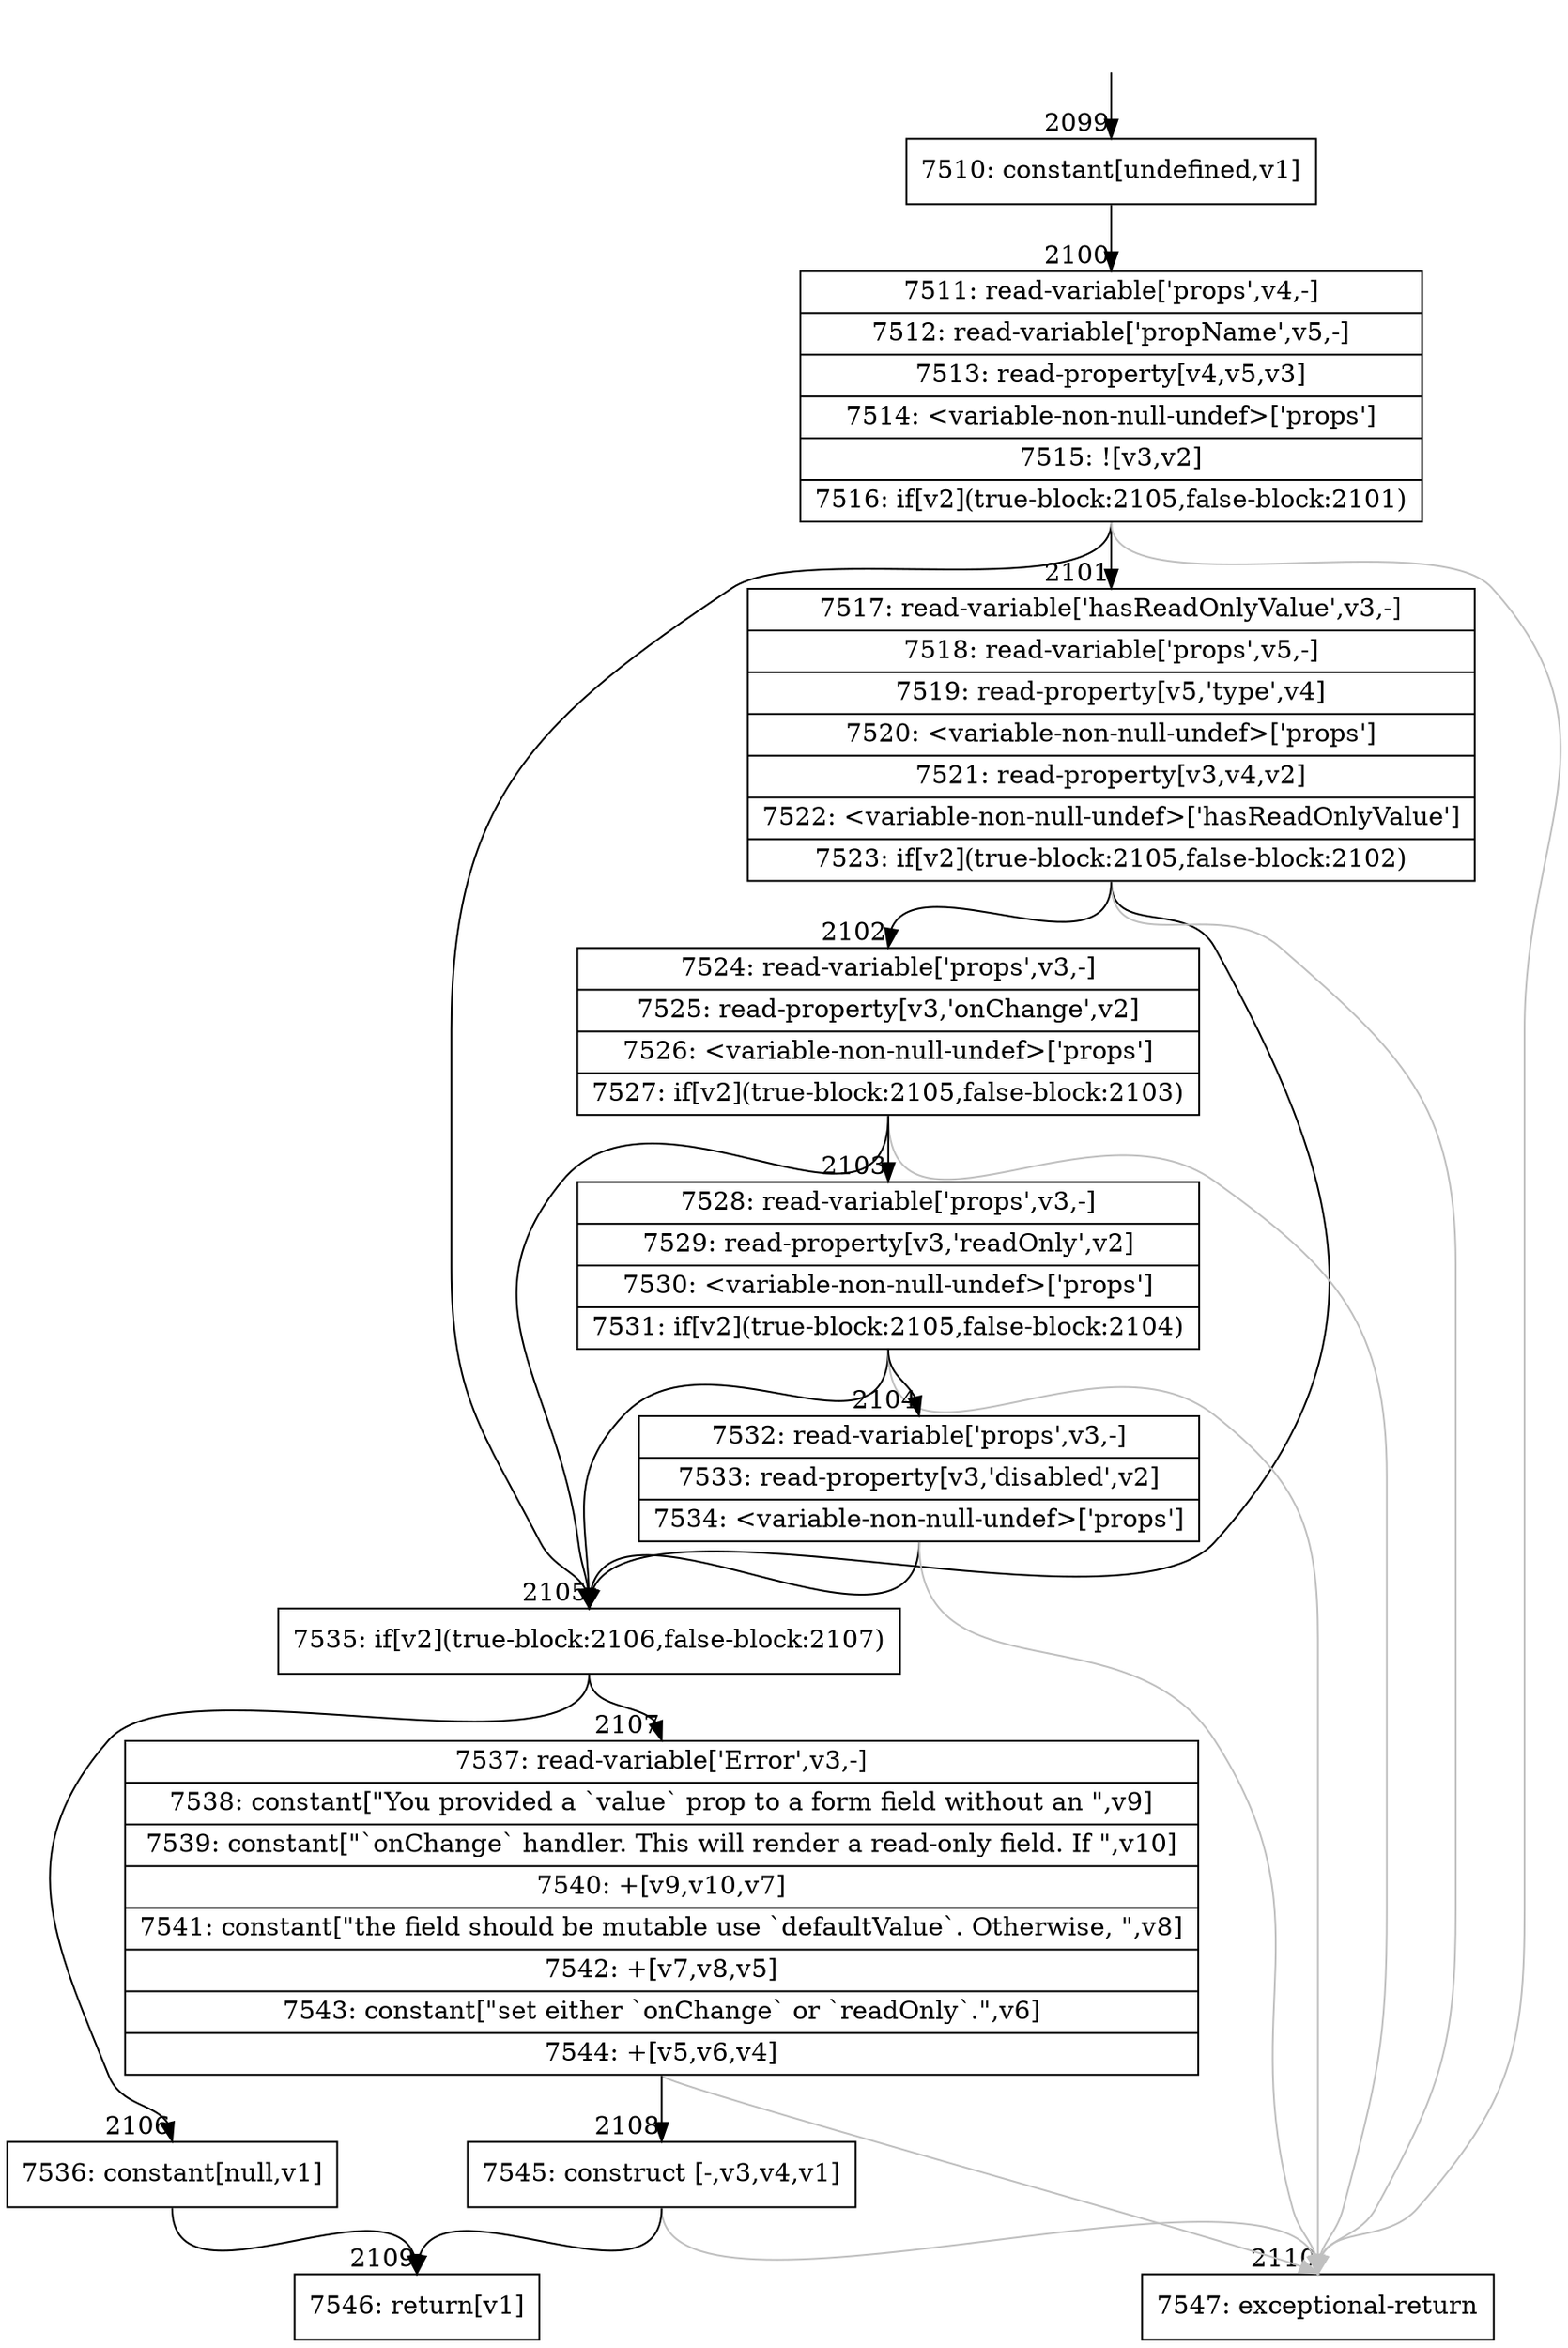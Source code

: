 digraph {
rankdir="TD"
BB_entry148[shape=none,label=""];
BB_entry148 -> BB2099 [tailport=s, headport=n, headlabel="    2099"]
BB2099 [shape=record label="{7510: constant[undefined,v1]}" ] 
BB2099 -> BB2100 [tailport=s, headport=n, headlabel="      2100"]
BB2100 [shape=record label="{7511: read-variable['props',v4,-]|7512: read-variable['propName',v5,-]|7513: read-property[v4,v5,v3]|7514: \<variable-non-null-undef\>['props']|7515: ![v3,v2]|7516: if[v2](true-block:2105,false-block:2101)}" ] 
BB2100 -> BB2105 [tailport=s, headport=n, headlabel="      2105"]
BB2100 -> BB2101 [tailport=s, headport=n, headlabel="      2101"]
BB2100 -> BB2110 [tailport=s, headport=n, color=gray, headlabel="      2110"]
BB2101 [shape=record label="{7517: read-variable['hasReadOnlyValue',v3,-]|7518: read-variable['props',v5,-]|7519: read-property[v5,'type',v4]|7520: \<variable-non-null-undef\>['props']|7521: read-property[v3,v4,v2]|7522: \<variable-non-null-undef\>['hasReadOnlyValue']|7523: if[v2](true-block:2105,false-block:2102)}" ] 
BB2101 -> BB2105 [tailport=s, headport=n]
BB2101 -> BB2102 [tailport=s, headport=n, headlabel="      2102"]
BB2101 -> BB2110 [tailport=s, headport=n, color=gray]
BB2102 [shape=record label="{7524: read-variable['props',v3,-]|7525: read-property[v3,'onChange',v2]|7526: \<variable-non-null-undef\>['props']|7527: if[v2](true-block:2105,false-block:2103)}" ] 
BB2102 -> BB2105 [tailport=s, headport=n]
BB2102 -> BB2103 [tailport=s, headport=n, headlabel="      2103"]
BB2102 -> BB2110 [tailport=s, headport=n, color=gray]
BB2103 [shape=record label="{7528: read-variable['props',v3,-]|7529: read-property[v3,'readOnly',v2]|7530: \<variable-non-null-undef\>['props']|7531: if[v2](true-block:2105,false-block:2104)}" ] 
BB2103 -> BB2105 [tailport=s, headport=n]
BB2103 -> BB2104 [tailport=s, headport=n, headlabel="      2104"]
BB2103 -> BB2110 [tailport=s, headport=n, color=gray]
BB2104 [shape=record label="{7532: read-variable['props',v3,-]|7533: read-property[v3,'disabled',v2]|7534: \<variable-non-null-undef\>['props']}" ] 
BB2104 -> BB2105 [tailport=s, headport=n]
BB2104 -> BB2110 [tailport=s, headport=n, color=gray]
BB2105 [shape=record label="{7535: if[v2](true-block:2106,false-block:2107)}" ] 
BB2105 -> BB2106 [tailport=s, headport=n, headlabel="      2106"]
BB2105 -> BB2107 [tailport=s, headport=n, headlabel="      2107"]
BB2106 [shape=record label="{7536: constant[null,v1]}" ] 
BB2106 -> BB2109 [tailport=s, headport=n, headlabel="      2109"]
BB2107 [shape=record label="{7537: read-variable['Error',v3,-]|7538: constant[\"You provided a `value` prop to a form field without an \",v9]|7539: constant[\"`onChange` handler. This will render a read-only field. If \",v10]|7540: +[v9,v10,v7]|7541: constant[\"the field should be mutable use `defaultValue`. Otherwise, \",v8]|7542: +[v7,v8,v5]|7543: constant[\"set either `onChange` or `readOnly`.\",v6]|7544: +[v5,v6,v4]}" ] 
BB2107 -> BB2108 [tailport=s, headport=n, headlabel="      2108"]
BB2107 -> BB2110 [tailport=s, headport=n, color=gray]
BB2108 [shape=record label="{7545: construct [-,v3,v4,v1]}" ] 
BB2108 -> BB2109 [tailport=s, headport=n]
BB2108 -> BB2110 [tailport=s, headport=n, color=gray]
BB2109 [shape=record label="{7546: return[v1]}" ] 
BB2110 [shape=record label="{7547: exceptional-return}" ] 
//#$~ 3982
}
